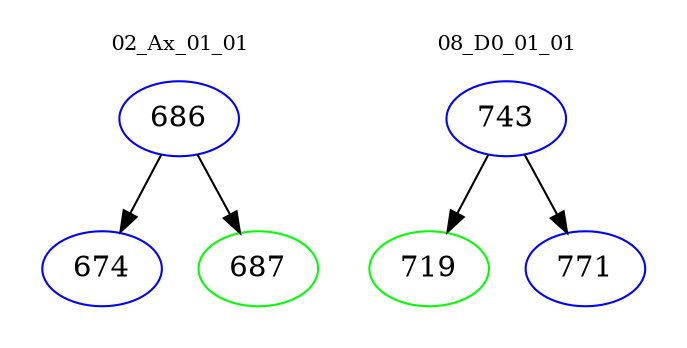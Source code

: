 digraph{
subgraph cluster_0 {
color = white
label = "02_Ax_01_01";
fontsize=10;
T0_686 [label="686", color="blue"]
T0_686 -> T0_674 [color="black"]
T0_674 [label="674", color="blue"]
T0_686 -> T0_687 [color="black"]
T0_687 [label="687", color="green"]
}
subgraph cluster_1 {
color = white
label = "08_D0_01_01";
fontsize=10;
T1_743 [label="743", color="blue"]
T1_743 -> T1_719 [color="black"]
T1_719 [label="719", color="green"]
T1_743 -> T1_771 [color="black"]
T1_771 [label="771", color="blue"]
}
}
